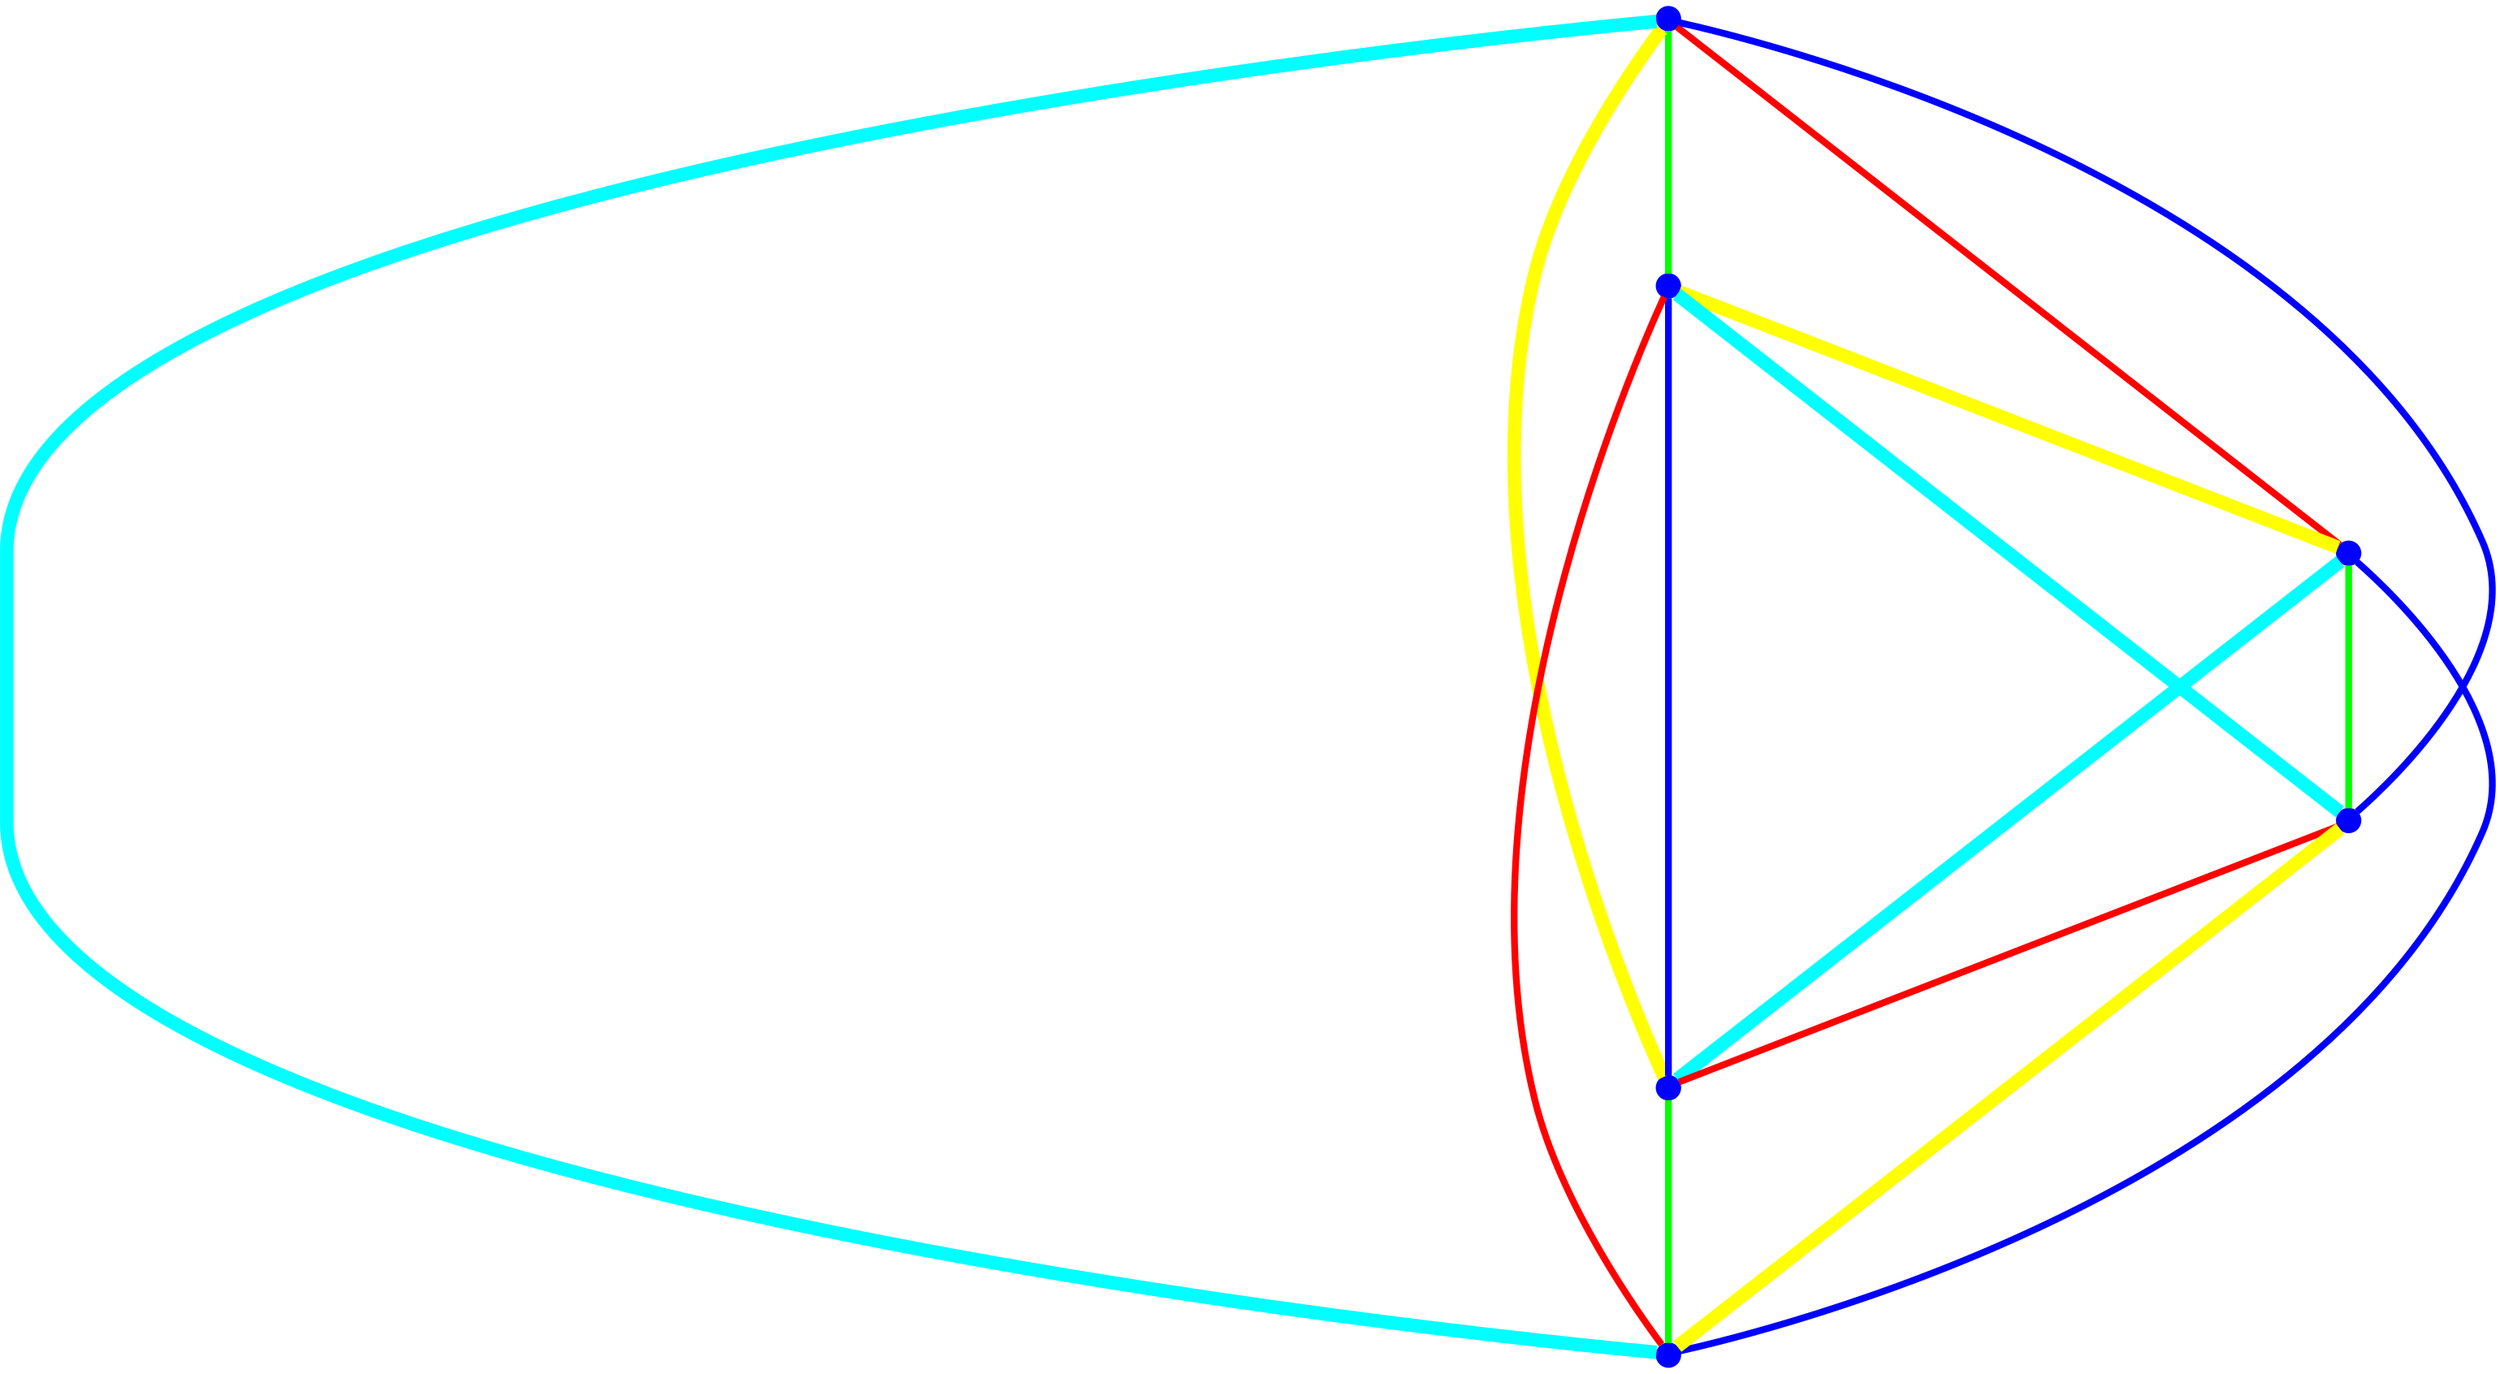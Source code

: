 graph {
ranksep=2
nodesep=2
node [label="" shape=circle style=filled fixedsize=true color=blue fillcolor=blue width=0.2];
"1" -- "2" [style="solid",penwidth="4",color="green"];
"1" -- "3" [style="solid",penwidth="4",color="red"];
"1" -- "4" [style="solid",penwidth="4",color="blue"];
"1" -- "5" [style="solid",penwidth="8",color="yellow"];
"1" -- "6" [style="solid",penwidth="8",color="cyan"];
"2" -- "3" [style="solid",penwidth="8",color="yellow"];
"2" -- "4" [style="solid",penwidth="8",color="cyan"];
"2" -- "5" [style="solid",penwidth="4",color="blue"];
"2" -- "6" [style="solid",penwidth="4",color="red"];
"3" -- "4" [style="solid",penwidth="4",color="green"];
"3" -- "5" [style="solid",penwidth="8",color="cyan"];
"3" -- "6" [style="solid",penwidth="4",color="blue"];
"4" -- "5" [style="solid",penwidth="4",color="red"];
"4" -- "6" [style="solid",penwidth="8",color="yellow"];
"5" -- "6" [style="solid",penwidth="4",color="green"];
}
